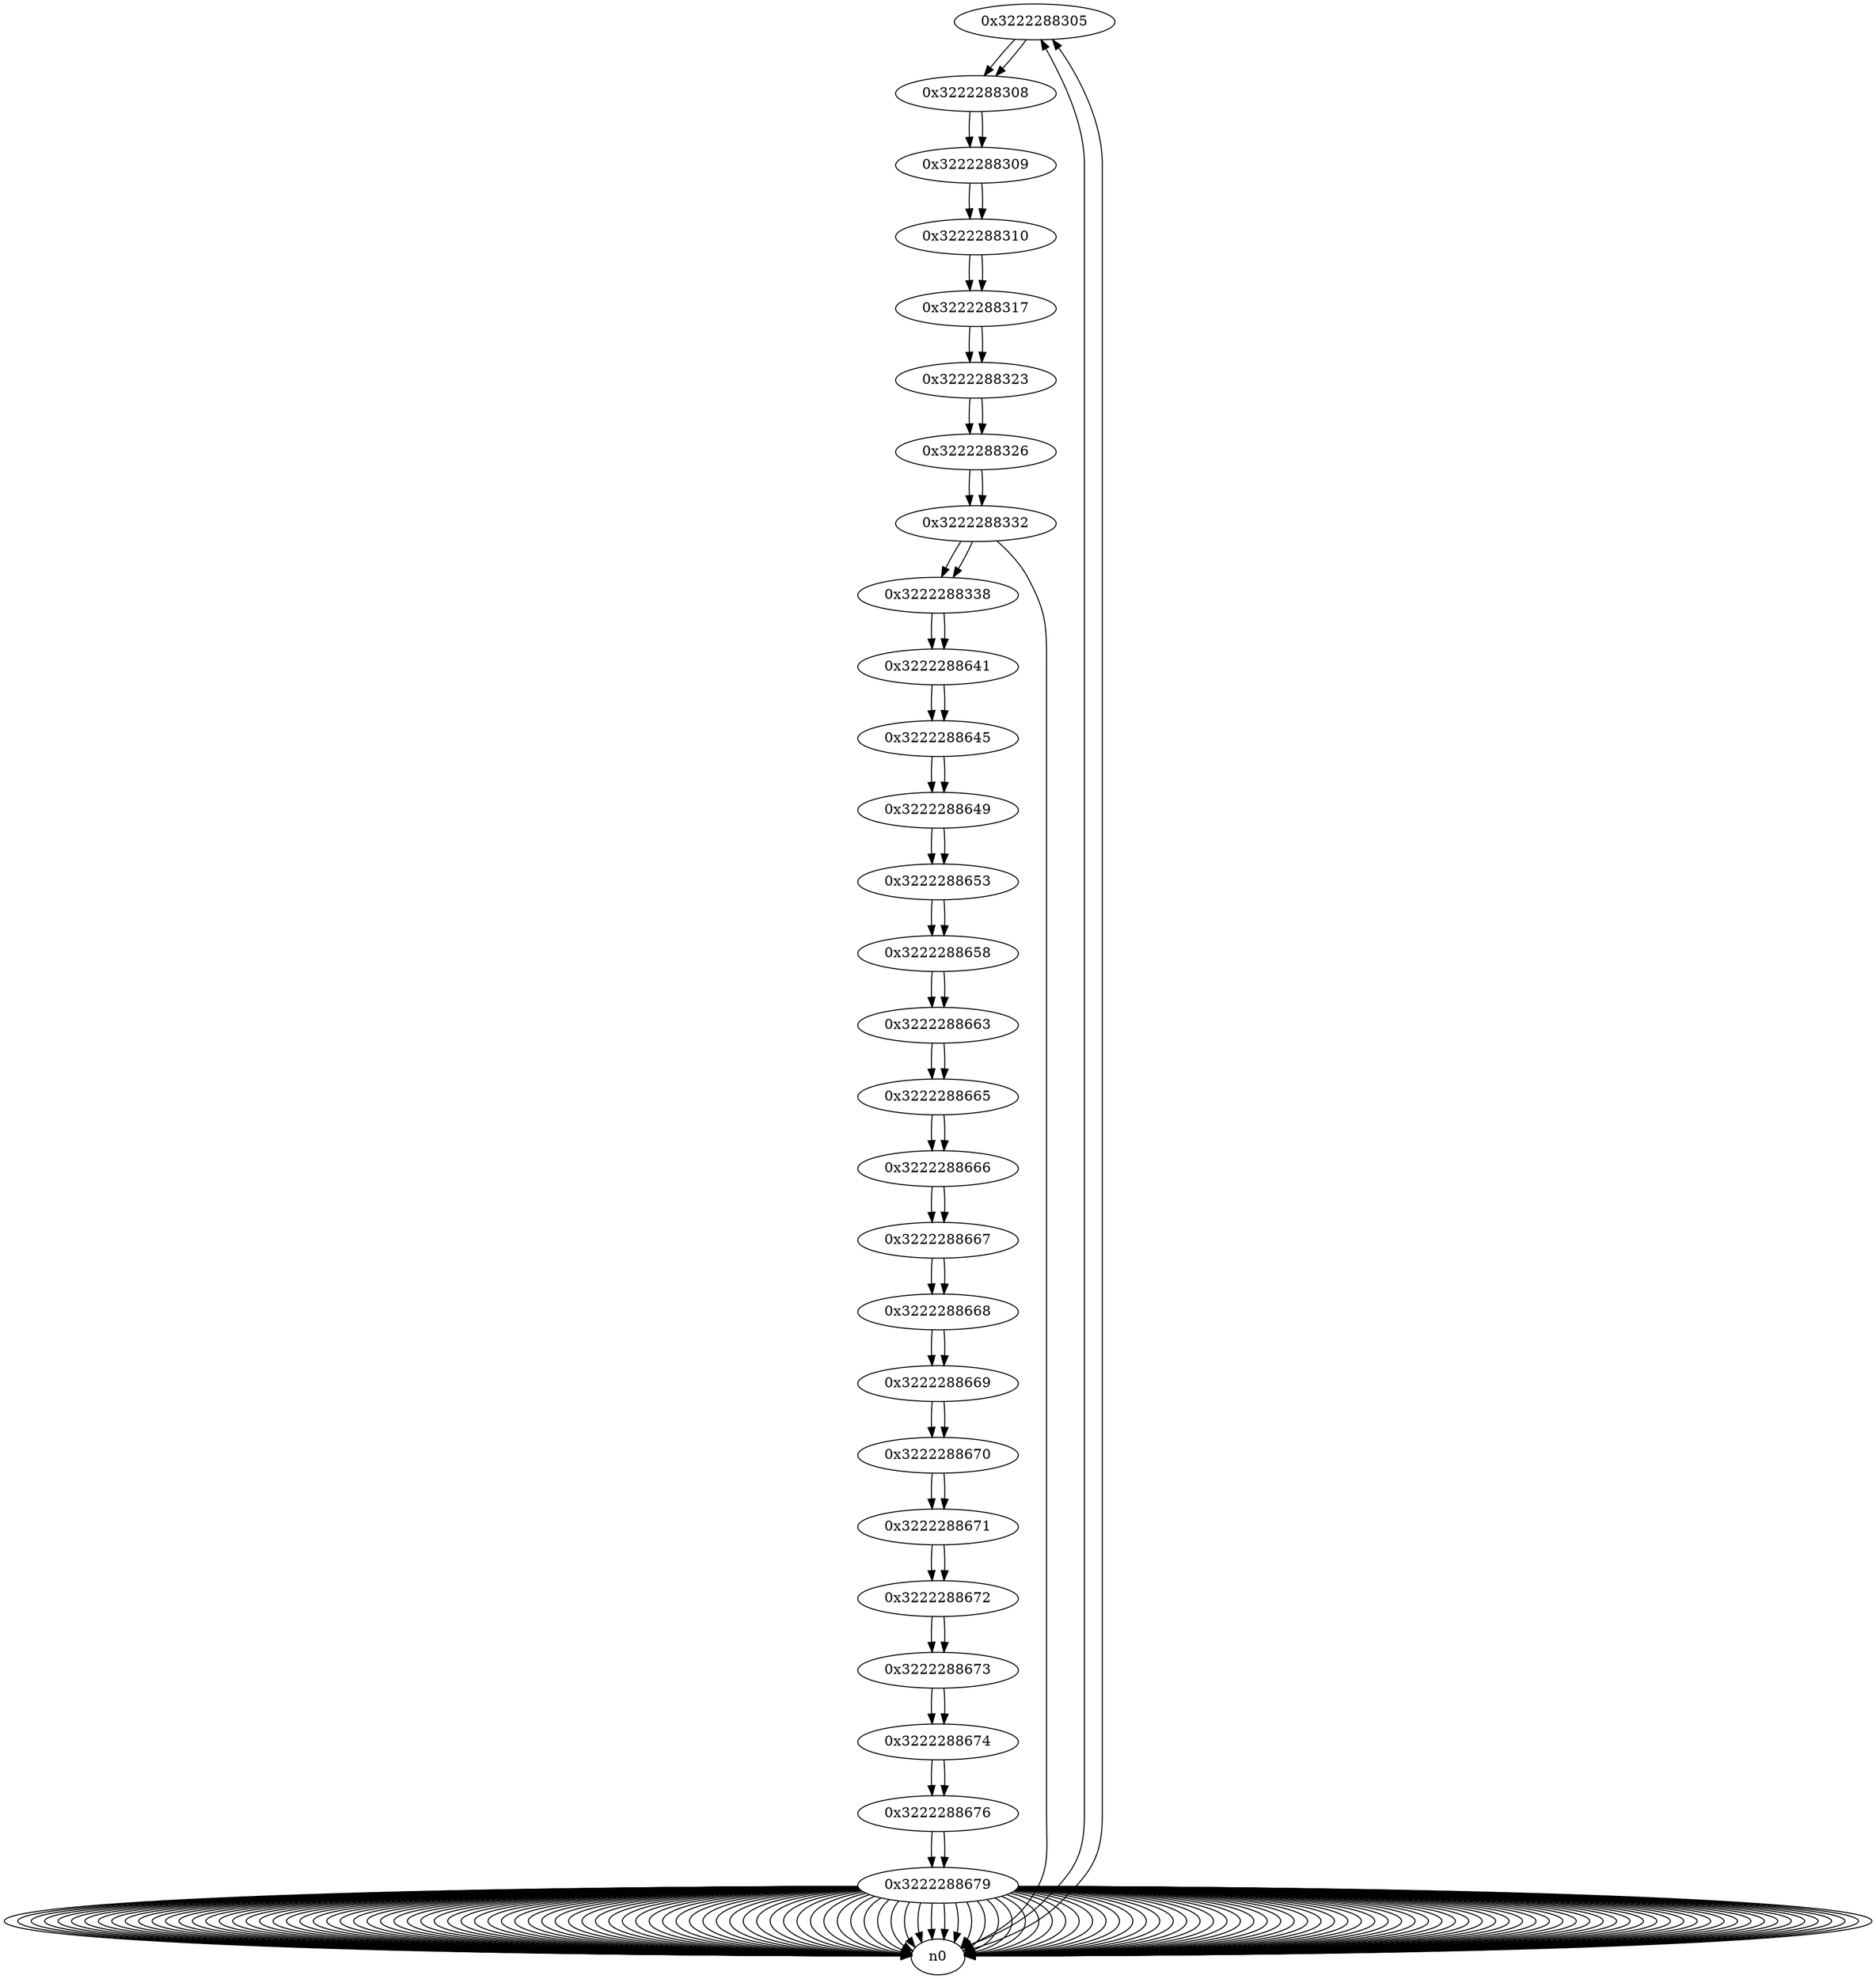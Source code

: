 digraph G{
/* nodes */
  n1 [label="0x3222288305"]
  n2 [label="0x3222288308"]
  n3 [label="0x3222288309"]
  n4 [label="0x3222288310"]
  n5 [label="0x3222288317"]
  n6 [label="0x3222288323"]
  n7 [label="0x3222288326"]
  n8 [label="0x3222288332"]
  n9 [label="0x3222288338"]
  n10 [label="0x3222288641"]
  n11 [label="0x3222288645"]
  n12 [label="0x3222288649"]
  n13 [label="0x3222288653"]
  n14 [label="0x3222288658"]
  n15 [label="0x3222288663"]
  n16 [label="0x3222288665"]
  n17 [label="0x3222288666"]
  n18 [label="0x3222288667"]
  n19 [label="0x3222288668"]
  n20 [label="0x3222288669"]
  n21 [label="0x3222288670"]
  n22 [label="0x3222288671"]
  n23 [label="0x3222288672"]
  n24 [label="0x3222288673"]
  n25 [label="0x3222288674"]
  n26 [label="0x3222288676"]
  n27 [label="0x3222288679"]
/* edges */
n1 -> n2;
n0 -> n1;
n0 -> n1;
n2 -> n3;
n1 -> n2;
n3 -> n4;
n2 -> n3;
n4 -> n5;
n3 -> n4;
n5 -> n6;
n4 -> n5;
n6 -> n7;
n5 -> n6;
n7 -> n8;
n6 -> n7;
n8 -> n9;
n8 -> n0;
n7 -> n8;
n9 -> n10;
n8 -> n9;
n10 -> n11;
n9 -> n10;
n11 -> n12;
n10 -> n11;
n12 -> n13;
n11 -> n12;
n13 -> n14;
n12 -> n13;
n14 -> n15;
n13 -> n14;
n15 -> n16;
n14 -> n15;
n16 -> n17;
n15 -> n16;
n17 -> n18;
n16 -> n17;
n18 -> n19;
n17 -> n18;
n19 -> n20;
n18 -> n19;
n20 -> n21;
n19 -> n20;
n21 -> n22;
n20 -> n21;
n22 -> n23;
n21 -> n22;
n23 -> n24;
n22 -> n23;
n24 -> n25;
n23 -> n24;
n25 -> n26;
n24 -> n25;
n26 -> n27;
n25 -> n26;
n27 -> n0;
n27 -> n0;
n27 -> n0;
n27 -> n0;
n27 -> n0;
n27 -> n0;
n27 -> n0;
n27 -> n0;
n27 -> n0;
n27 -> n0;
n27 -> n0;
n27 -> n0;
n27 -> n0;
n27 -> n0;
n27 -> n0;
n27 -> n0;
n27 -> n0;
n27 -> n0;
n27 -> n0;
n27 -> n0;
n27 -> n0;
n27 -> n0;
n27 -> n0;
n27 -> n0;
n27 -> n0;
n27 -> n0;
n27 -> n0;
n27 -> n0;
n27 -> n0;
n27 -> n0;
n27 -> n0;
n27 -> n0;
n27 -> n0;
n27 -> n0;
n27 -> n0;
n27 -> n0;
n27 -> n0;
n27 -> n0;
n27 -> n0;
n27 -> n0;
n27 -> n0;
n27 -> n0;
n27 -> n0;
n27 -> n0;
n27 -> n0;
n27 -> n0;
n27 -> n0;
n27 -> n0;
n27 -> n0;
n27 -> n0;
n27 -> n0;
n27 -> n0;
n27 -> n0;
n27 -> n0;
n27 -> n0;
n27 -> n0;
n27 -> n0;
n27 -> n0;
n27 -> n0;
n27 -> n0;
n27 -> n0;
n27 -> n0;
n27 -> n0;
n27 -> n0;
n27 -> n0;
n27 -> n0;
n27 -> n0;
n27 -> n0;
n27 -> n0;
n27 -> n0;
n27 -> n0;
n27 -> n0;
n27 -> n0;
n27 -> n0;
n27 -> n0;
n27 -> n0;
n27 -> n0;
n27 -> n0;
n27 -> n0;
n27 -> n0;
n27 -> n0;
n27 -> n0;
n27 -> n0;
n27 -> n0;
n27 -> n0;
n27 -> n0;
n27 -> n0;
n27 -> n0;
n27 -> n0;
n27 -> n0;
n27 -> n0;
n27 -> n0;
n27 -> n0;
n27 -> n0;
n27 -> n0;
n27 -> n0;
n27 -> n0;
n27 -> n0;
n27 -> n0;
n27 -> n0;
n27 -> n0;
n27 -> n0;
n27 -> n0;
n27 -> n0;
n27 -> n0;
n27 -> n0;
n27 -> n0;
n27 -> n0;
n27 -> n0;
n27 -> n0;
n27 -> n0;
n27 -> n0;
n27 -> n0;
n27 -> n0;
n27 -> n0;
n27 -> n0;
n27 -> n0;
n27 -> n0;
n27 -> n0;
n27 -> n0;
n27 -> n0;
n27 -> n0;
n27 -> n0;
n27 -> n0;
n27 -> n0;
n27 -> n0;
n27 -> n0;
n27 -> n0;
n27 -> n0;
n27 -> n0;
n27 -> n0;
n27 -> n0;
n27 -> n0;
n27 -> n0;
n27 -> n0;
n27 -> n0;
n27 -> n0;
n27 -> n0;
n27 -> n0;
n27 -> n0;
n26 -> n27;
}
